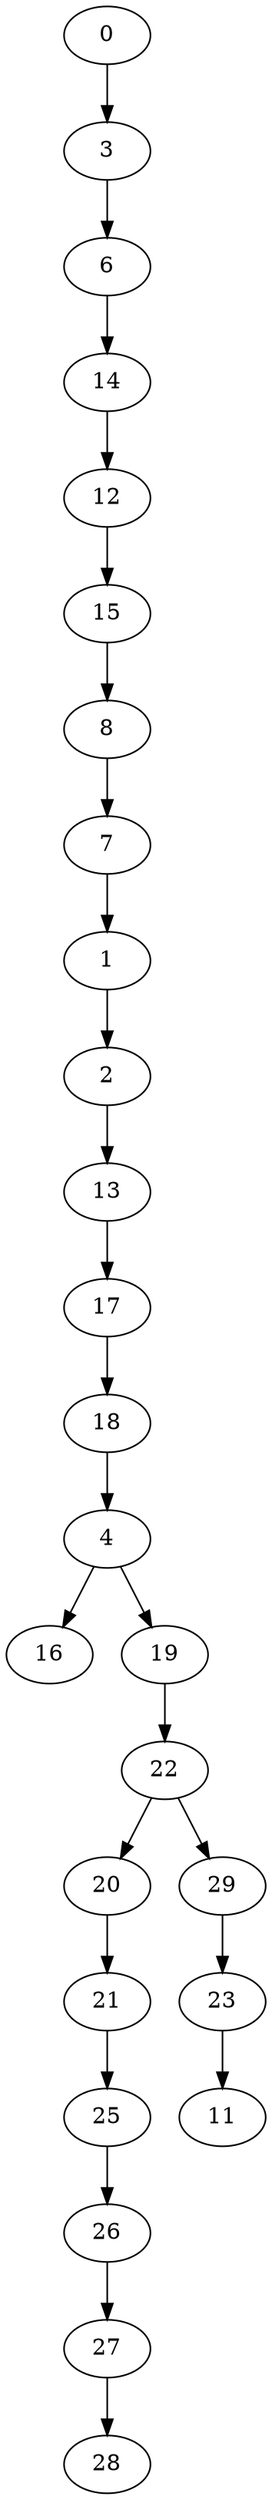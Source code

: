 digraph {
	0 [label=0]
	3 [label=3]
	6 [label=6]
	14 [label=14]
	12 [label=12]
	15 [label=15]
	8 [label=8]
	7 [label=7]
	1 [label=1]
	2 [label=2]
	13 [label=13]
	17 [label=17]
	18 [label=18]
	4 [label=4]
	16 [label=16]
	19 [label=19]
	22 [label=22]
	20 [label=20]
	21 [label=21]
	25 [label=25]
	26 [label=26]
	27 [label=27]
	28 [label=28]
	29 [label=29]
	23 [label=23]
	11 [label=11]
	0 -> 3
	3 -> 6
	6 -> 14
	14 -> 12
	12 -> 15
	15 -> 8
	8 -> 7
	7 -> 1
	1 -> 2
	2 -> 13
	13 -> 17
	17 -> 18
	18 -> 4
	4 -> 16
	4 -> 19
	19 -> 22
	22 -> 20
	20 -> 21
	21 -> 25
	25 -> 26
	26 -> 27
	27 -> 28
	22 -> 29
	29 -> 23
	23 -> 11
}
